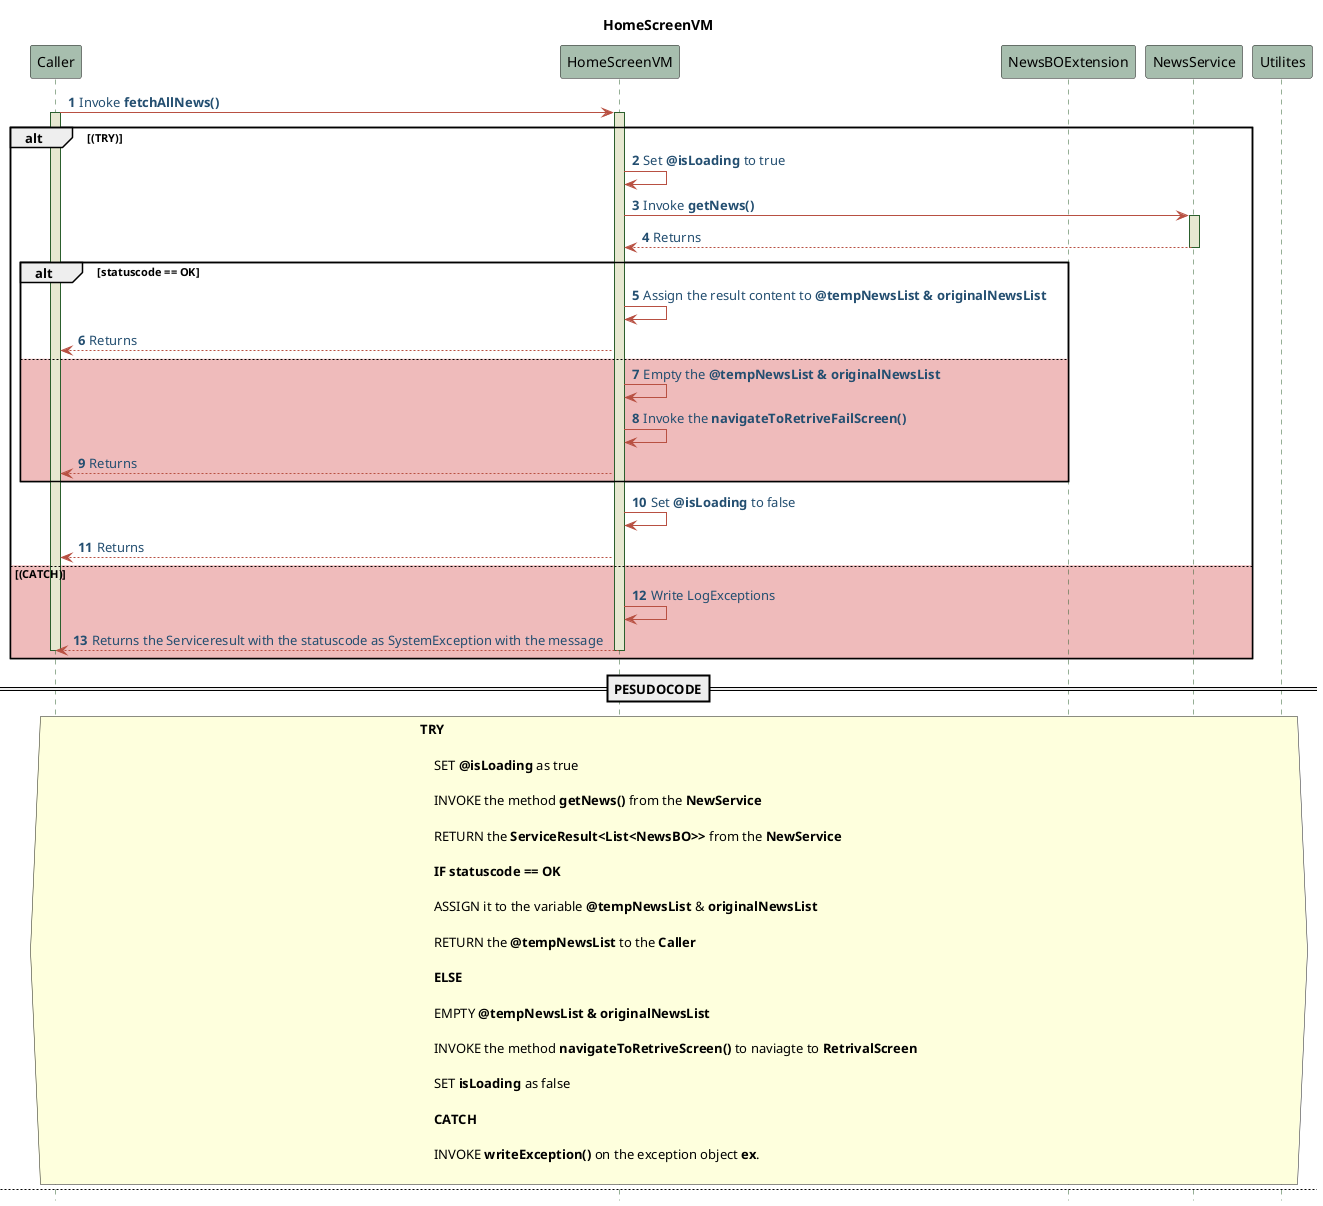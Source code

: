 @startuml Diagram for the HomeScreenVM
!define POSITIVERESPONSE 90EE90
!define NEGATIVEERESPONSE EFBBBB
!define NUETRALRESPONSE F2DC79

skinparam sequence{
    ParticipantBackgroundColor #A7BEAE
    LifeLineBackgroundColor #E7E8D1
    LifeLineBorderColor #2C5F2D
    ActorBackgroundColor #FC766AFF
    ActorBorderColor #FC766AFF
    ArrowColor #B85042
    ArrowFontColor #234E70

}
title HomeScreenVM
autonumber 1
hide footbox

participant Caller as c
participant HomeScreenVM as h
participant NewsBOExtension as nx
participant NewsService as ns
participant Utilites as ut

c->h:Invoke **fetchAllNews()**
activate c
activate h
alt  (TRY)
    h->h: Set **@isLoading** to true
    h->ns:Invoke **getNews()**
    activate ns
    ns-->h: Returns 
    deactivate ns
    alt  statuscode == OK
        h->h: Assign the result content to **@tempNewsList & originalNewsList**
        h-->c: Returns
    else #NEGATIVEERESPONSE
        h->h: Empty the **@tempNewsList & originalNewsList** 
        h->h: Invoke the **navigateToRetriveFailScreen()**
        h-->c: Returns
    end
    h->h: Set **@isLoading** to false
    h-->c: Returns
else #NEGATIVEERESPONSE (CATCH)
    h->h:Write LogExceptions
    h-->c:Returns the Serviceresult with the statuscode as SystemException with the message
    deactivate h
    deactivate c
end

==PESUDOCODE==
hnote across
**TRY**

    SET **@isLoading** as true

    INVOKE the method **getNews()** from the **NewService**

    RETURN the **ServiceResult<List<NewsBO>>** from the **NewService**

    **IF statuscode == OK**

    ASSIGN it to the variable **@tempNewsList** & **originalNewsList**

    RETURN the **@tempNewsList** to the **Caller**

    **ELSE**

    EMPTY **@tempNewsList & originalNewsList** 

    INVOKE the method **navigateToRetriveScreen()** to naviagte to **RetrivalScreen**

    SET **isLoading** as false

    **CATCH**

    INVOKE **writeException()** on the exception object **ex**.

endnote

newpage
autonumber 1
hide footbox

c->h:Invoke **filterNews(category: Category)**
activate c
activate h
alt   (TRY)
    h->h:Set **@isLoading** to true
    h->nx:Invoke **@tempNewsList.filterBasedOnCategory()**
    activate nx
    nx-->h:Returns 
    deactivate nx
    h->h: Set the Sorted list in **@tempNewsList**
    h->h:Set **@isLoading** to false
    h-->c:Returns
else #NEGATIVEERESPONSE (CATCH)
    h->h:Write LogExceptions
    h-->c:Returns
    deactivate h
    deactivate c
end

==PESUDOCODE==
hnote across

    **TRY**

    SET **isLoading** as true

    INVOKE the method **@tempNewsList.filterBasedOnCategory()** from the **NewsBOExtension**

    SET SortedList to the **@tempNewsList**

    SET **isLoading** as false

    **CATCH**

    INVOKE **writeException()** on the exception object **ex**.

endnote

newpage
autonumber 1
hide footbox
c->h:Invoke **navigateToCreationScreen()**
activate c
activate h
alt  (TRY)
    h->h : Add **NavigatorPush** on the **NavigationStream**
    h-->c: Returns
else #NEGATIVEERESPONSE (CATCH)
    h->h:Write LogExceptions
    h-->c:Returns
    deactivate h
    deactivate c
end

==PESUDOCODE==
hnote across

    **TRY**
    
    ADD the **NavigatorPush** on the **NavigationStream**

    **CATCH**

    INVOKE **writeException()** on the exception object **ex**.

endnote

newpage
autonumber 1
hide footbox

c->h:Invoke **navigateToRetriveScreen()**
activate c
activate h
alt  (TRY)
    h->h : Add **NavigatorPush** on the **NavigationStream**
    h-->c: Returns
else #NEGATIVEERESPONSE (CATCH)
    h->h:Write LogExceptions
    h-->c:Returns
    deactivate h
    deactivate c
end

==PESUDOCODE==
hnote across
    **TRY**

    ADD the **NavigatorPush** on the **NavigationStream**

    **CATCH**

    INVOKE **writeException()** on the exception object **ex**.

endnote


@enduml